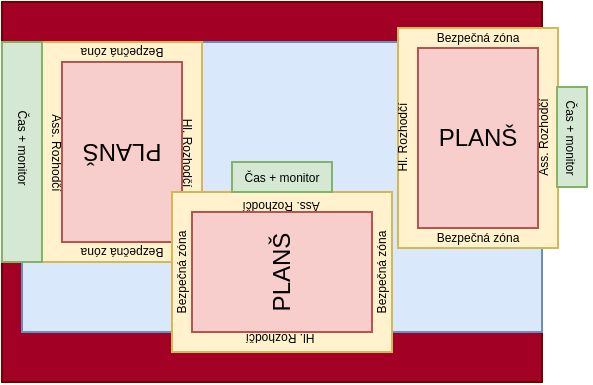 <mxfile version="20.2.8" type="github"><diagram id="08YenDplq9UsqYFHCo5K" name="Page-1"><mxGraphModel dx="1422" dy="752" grid="1" gridSize="10" guides="1" tooltips="1" connect="1" arrows="1" fold="1" page="1" pageScale="1" pageWidth="850" pageHeight="1100" math="0" shadow="0"><root><mxCell id="0"/><mxCell id="1" parent="0"/><mxCell id="lPb1vsHlnh0c0KSsLltw-51" value="" style="rounded=0;whiteSpace=wrap;html=1;fontSize=6;fillColor=#a20025;fontColor=#ffffff;strokeColor=#6F0000;" parent="1" vertex="1"><mxGeometry x="270" y="260" width="270" height="190" as="geometry"/></mxCell><mxCell id="lPb1vsHlnh0c0KSsLltw-1" value="" style="rounded=0;whiteSpace=wrap;html=1;fillColor=#dae8fc;strokeColor=#6c8ebf;" parent="1" vertex="1"><mxGeometry x="280" y="280" width="260" height="145" as="geometry"/></mxCell><mxCell id="lPb1vsHlnh0c0KSsLltw-42" value="" style="group;rotation=-180;" parent="1" vertex="1" connectable="0"><mxGeometry x="270" y="280" width="100" height="110" as="geometry"/></mxCell><mxCell id="lPb1vsHlnh0c0KSsLltw-43" value="" style="rounded=0;whiteSpace=wrap;html=1;rotation=-180;fillColor=#fff2cc;strokeColor=#d6b656;" parent="lPb1vsHlnh0c0KSsLltw-42" vertex="1"><mxGeometry x="20" width="80" height="110" as="geometry"/></mxCell><mxCell id="lPb1vsHlnh0c0KSsLltw-44" value="PLANŠ" style="rounded=0;whiteSpace=wrap;html=1;rotation=-180;fillColor=#f8cecc;strokeColor=#b85450;" parent="lPb1vsHlnh0c0KSsLltw-42" vertex="1"><mxGeometry x="30" y="10" width="60" height="90" as="geometry"/></mxCell><mxCell id="lPb1vsHlnh0c0KSsLltw-45" value="" style="rounded=0;whiteSpace=wrap;html=1;rotation=-180;fillColor=#d5e8d4;strokeColor=#82b366;" parent="lPb1vsHlnh0c0KSsLltw-42" vertex="1"><mxGeometry width="20" height="110" as="geometry"/></mxCell><mxCell id="lPb1vsHlnh0c0KSsLltw-46" value="Ass. Rozhodčí" style="text;html=1;strokeColor=none;fillColor=none;align=center;verticalAlign=middle;whiteSpace=wrap;rounded=0;rotation=-270;fontSize=6;" parent="lPb1vsHlnh0c0KSsLltw-42" vertex="1"><mxGeometry x="5" y="48" width="45" height="15" as="geometry"/></mxCell><mxCell id="lPb1vsHlnh0c0KSsLltw-47" value="Hl. Rozhodčí" style="text;html=1;strokeColor=none;fillColor=none;align=center;verticalAlign=middle;whiteSpace=wrap;rounded=0;rotation=-270;fontSize=6;" parent="lPb1vsHlnh0c0KSsLltw-42" vertex="1"><mxGeometry x="53" y="53" width="80" height="5" as="geometry"/></mxCell><mxCell id="lPb1vsHlnh0c0KSsLltw-48" value="Čas + monitor" style="text;html=1;strokeColor=none;fillColor=none;align=center;verticalAlign=middle;whiteSpace=wrap;rounded=0;rotation=-270;fontSize=6;" parent="lPb1vsHlnh0c0KSsLltw-42" vertex="1"><mxGeometry x="-30" y="43" width="80" height="20" as="geometry"/></mxCell><mxCell id="lPb1vsHlnh0c0KSsLltw-49" value="Bezpečná zóna" style="text;html=1;strokeColor=none;fillColor=none;align=center;verticalAlign=middle;whiteSpace=wrap;rounded=0;fontSize=6;rotation=-180;" parent="lPb1vsHlnh0c0KSsLltw-42" vertex="1"><mxGeometry x="35" y="100" width="50" height="10" as="geometry"/></mxCell><mxCell id="lPb1vsHlnh0c0KSsLltw-50" value="Bezpečná zóna" style="text;html=1;strokeColor=none;fillColor=none;align=center;verticalAlign=middle;whiteSpace=wrap;rounded=0;fontSize=6;rotation=-180;" parent="lPb1vsHlnh0c0KSsLltw-42" vertex="1"><mxGeometry x="35" width="50" height="10" as="geometry"/></mxCell><mxCell id="lPb1vsHlnh0c0KSsLltw-65" value="" style="group" parent="1" vertex="1" connectable="0"><mxGeometry x="355" y="340" width="110" height="95" as="geometry"/></mxCell><mxCell id="lPb1vsHlnh0c0KSsLltw-54" value="" style="rounded=0;whiteSpace=wrap;html=1;rotation=-90;fillColor=#fff2cc;strokeColor=#d6b656;" parent="lPb1vsHlnh0c0KSsLltw-65" vertex="1"><mxGeometry x="15" width="80" height="110" as="geometry"/></mxCell><mxCell id="lPb1vsHlnh0c0KSsLltw-55" value="PLANŠ" style="rounded=0;whiteSpace=wrap;html=1;rotation=-90;fillColor=#f8cecc;strokeColor=#b85450;" parent="lPb1vsHlnh0c0KSsLltw-65" vertex="1"><mxGeometry x="25" y="10" width="60" height="90" as="geometry"/></mxCell><mxCell id="lPb1vsHlnh0c0KSsLltw-56" value="&lt;font style=&quot;font-size: 6px;&quot;&gt;Čas + monitor&lt;/font&gt;" style="rounded=0;whiteSpace=wrap;html=1;rotation=0;fillColor=#d5e8d4;strokeColor=#82b366;verticalAlign=bottom;" parent="lPb1vsHlnh0c0KSsLltw-65" vertex="1"><mxGeometry x="30" width="50" height="15" as="geometry"/></mxCell><mxCell id="lPb1vsHlnh0c0KSsLltw-57" value="Ass. Rozhodčí" style="text;html=1;strokeColor=none;fillColor=none;align=center;verticalAlign=middle;whiteSpace=wrap;rounded=0;rotation=-180;fontSize=6;" parent="lPb1vsHlnh0c0KSsLltw-65" vertex="1"><mxGeometry x="32" y="15" width="45" height="15" as="geometry"/></mxCell><mxCell id="lPb1vsHlnh0c0KSsLltw-58" value="Hl. Rozhodčí" style="text;html=1;strokeColor=none;fillColor=none;align=center;verticalAlign=middle;whiteSpace=wrap;rounded=0;rotation=-180;fontSize=6;" parent="lPb1vsHlnh0c0KSsLltw-65" vertex="1"><mxGeometry x="14" y="86" width="80" height="5" as="geometry"/></mxCell><mxCell id="lPb1vsHlnh0c0KSsLltw-60" value="Bezpečná zóna" style="text;html=1;strokeColor=none;fillColor=none;align=center;verticalAlign=middle;whiteSpace=wrap;rounded=0;fontSize=6;rotation=-90;" parent="lPb1vsHlnh0c0KSsLltw-65" vertex="1"><mxGeometry x="-20" y="50" width="50" height="10" as="geometry"/></mxCell><mxCell id="lPb1vsHlnh0c0KSsLltw-61" value="Bezpečná zóna" style="text;html=1;strokeColor=none;fillColor=none;align=center;verticalAlign=middle;whiteSpace=wrap;rounded=0;fontSize=6;rotation=-90;" parent="lPb1vsHlnh0c0KSsLltw-65" vertex="1"><mxGeometry x="80" y="50" width="50" height="10" as="geometry"/></mxCell><mxCell id="lPb1vsHlnh0c0KSsLltw-76" value="" style="group;rotation=90;" parent="1" vertex="1" connectable="0"><mxGeometry x="460" y="280" width="110" height="95" as="geometry"/></mxCell><mxCell id="lPb1vsHlnh0c0KSsLltw-69" value="" style="rounded=0;whiteSpace=wrap;html=1;rotation=0;fillColor=#fff2cc;strokeColor=#d6b656;" parent="lPb1vsHlnh0c0KSsLltw-76" vertex="1"><mxGeometry x="8" y="-7" width="80" height="110" as="geometry"/></mxCell><mxCell id="lPb1vsHlnh0c0KSsLltw-70" value="PLANŠ" style="rounded=0;whiteSpace=wrap;html=1;rotation=0;fillColor=#f8cecc;strokeColor=#b85450;" parent="lPb1vsHlnh0c0KSsLltw-76" vertex="1"><mxGeometry x="18" y="3" width="60" height="90" as="geometry"/></mxCell><mxCell id="lPb1vsHlnh0c0KSsLltw-71" value="&lt;font style=&quot;font-size: 6px;&quot;&gt;Čas + monitor&lt;/font&gt;" style="rounded=0;whiteSpace=wrap;html=1;rotation=90;fillColor=#d5e8d4;strokeColor=#82b366;verticalAlign=bottom;" parent="lPb1vsHlnh0c0KSsLltw-76" vertex="1"><mxGeometry x="70" y="40" width="50" height="15" as="geometry"/></mxCell><mxCell id="lPb1vsHlnh0c0KSsLltw-72" value="Ass. Rozhodčí" style="text;html=1;strokeColor=none;fillColor=none;align=center;verticalAlign=middle;whiteSpace=wrap;rounded=0;rotation=-90;fontSize=6;" parent="lPb1vsHlnh0c0KSsLltw-76" vertex="1"><mxGeometry x="58" y="40" width="45" height="15" as="geometry"/></mxCell><mxCell id="lPb1vsHlnh0c0KSsLltw-73" value="Hl. Rozhodčí" style="text;html=1;strokeColor=none;fillColor=none;align=center;verticalAlign=middle;whiteSpace=wrap;rounded=0;rotation=-90;fontSize=6;" parent="lPb1vsHlnh0c0KSsLltw-76" vertex="1"><mxGeometry x="-30" y="45" width="80" height="5" as="geometry"/></mxCell><mxCell id="lPb1vsHlnh0c0KSsLltw-74" value="Bezpečná zóna" style="text;html=1;strokeColor=none;fillColor=none;align=center;verticalAlign=middle;whiteSpace=wrap;rounded=0;fontSize=6;rotation=0;" parent="lPb1vsHlnh0c0KSsLltw-76" vertex="1"><mxGeometry x="23" y="-7" width="50" height="10" as="geometry"/></mxCell><mxCell id="lPb1vsHlnh0c0KSsLltw-75" value="Bezpečná zóna" style="text;html=1;strokeColor=none;fillColor=none;align=center;verticalAlign=middle;whiteSpace=wrap;rounded=0;fontSize=6;rotation=0;" parent="lPb1vsHlnh0c0KSsLltw-76" vertex="1"><mxGeometry x="23" y="93" width="50" height="10" as="geometry"/></mxCell></root></mxGraphModel></diagram></mxfile>
